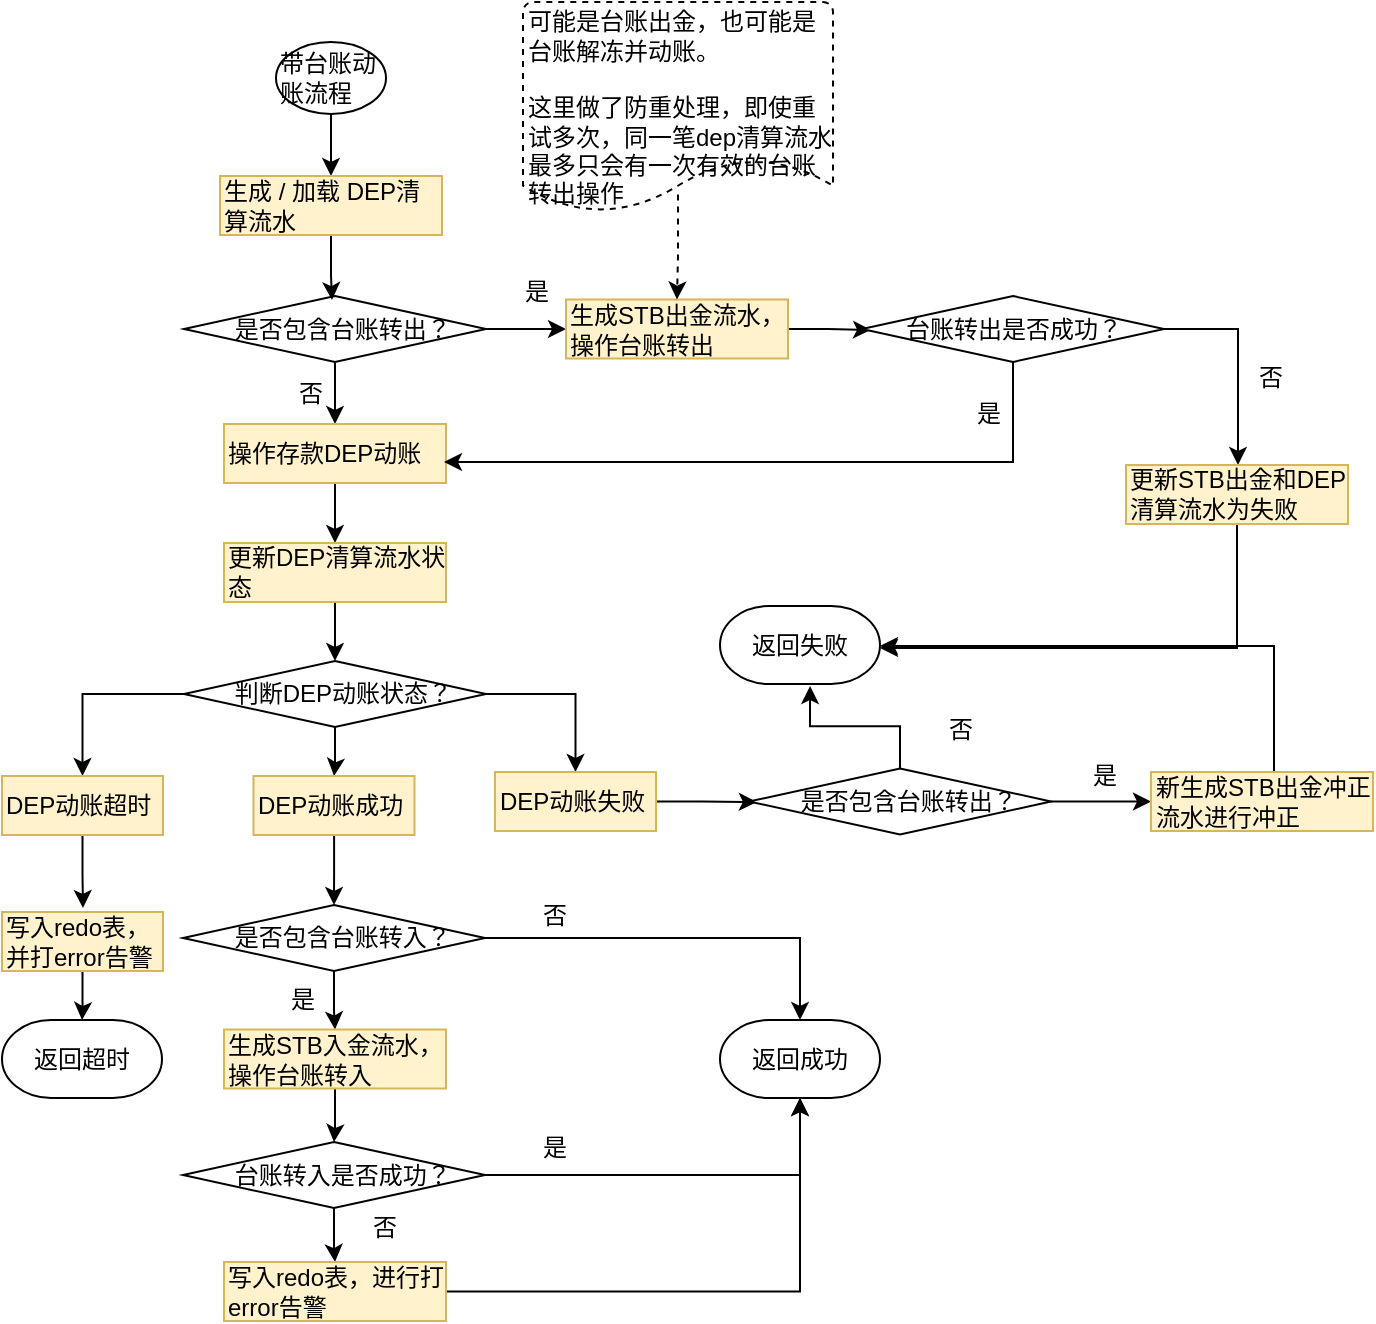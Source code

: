 <mxfile version="12.8.5" type="github">
  <diagram id="1T4nzOH6UP3EUPKIFWNZ" name="第 1 页">
    <mxGraphModel dx="-787" dy="2816" grid="1" gridSize="10" guides="1" tooltips="1" connect="1" arrows="1" fold="1" page="1" pageScale="1" pageWidth="827" pageHeight="1169" math="0" shadow="0">
      <root>
        <mxCell id="0" />
        <mxCell id="1" parent="0" />
        <mxCell id="VHBSoIoD1mVzgu3tyVx4-1" style="edgeStyle=orthogonalEdgeStyle;rounded=0;orthogonalLoop=1;jettySize=auto;html=1;" edge="1" parent="1" source="VHBSoIoD1mVzgu3tyVx4-2" target="VHBSoIoD1mVzgu3tyVx4-16">
          <mxGeometry relative="1" as="geometry" />
        </mxCell>
        <mxCell id="VHBSoIoD1mVzgu3tyVx4-2" value="带台账动账流程" style="ellipse;whiteSpace=wrap;html=1;fillColor=#ffffff;fontColor=#000000;align=left;" vertex="1" parent="1">
          <mxGeometry x="1862" y="-2180" width="55" height="36" as="geometry" />
        </mxCell>
        <mxCell id="VHBSoIoD1mVzgu3tyVx4-3" style="edgeStyle=orthogonalEdgeStyle;rounded=0;orthogonalLoop=1;jettySize=auto;html=1;" edge="1" parent="1" source="VHBSoIoD1mVzgu3tyVx4-5" target="VHBSoIoD1mVzgu3tyVx4-7">
          <mxGeometry relative="1" as="geometry" />
        </mxCell>
        <mxCell id="VHBSoIoD1mVzgu3tyVx4-4" style="edgeStyle=orthogonalEdgeStyle;rounded=0;orthogonalLoop=1;jettySize=auto;html=1;" edge="1" parent="1" source="VHBSoIoD1mVzgu3tyVx4-5" target="VHBSoIoD1mVzgu3tyVx4-9">
          <mxGeometry relative="1" as="geometry" />
        </mxCell>
        <mxCell id="VHBSoIoD1mVzgu3tyVx4-5" value="&amp;nbsp;&amp;nbsp;&amp;nbsp;&amp;nbsp;&amp;nbsp;&amp;nbsp; 是否包含台账转出？" style="rhombus;whiteSpace=wrap;html=1;fillColor=#ffffff;fontColor=#000000;align=left;" vertex="1" parent="1">
          <mxGeometry x="1816" y="-2053" width="151" height="33" as="geometry" />
        </mxCell>
        <mxCell id="VHBSoIoD1mVzgu3tyVx4-6" style="edgeStyle=orthogonalEdgeStyle;rounded=0;orthogonalLoop=1;jettySize=auto;html=1;entryX=0.03;entryY=0.515;entryDx=0;entryDy=0;entryPerimeter=0;" edge="1" parent="1" source="VHBSoIoD1mVzgu3tyVx4-7" target="VHBSoIoD1mVzgu3tyVx4-14">
          <mxGeometry relative="1" as="geometry" />
        </mxCell>
        <mxCell id="VHBSoIoD1mVzgu3tyVx4-7" value="生成STB出金流水，操作台账转出" style="rounded=0;whiteSpace=wrap;html=1;fillColor=#fff2cc;align=left;strokeColor=#d6b656;" vertex="1" parent="1">
          <mxGeometry x="2007" y="-2051.25" width="111" height="29.5" as="geometry" />
        </mxCell>
        <mxCell id="VHBSoIoD1mVzgu3tyVx4-8" style="edgeStyle=orthogonalEdgeStyle;rounded=0;orthogonalLoop=1;jettySize=auto;html=1;" edge="1" parent="1" source="VHBSoIoD1mVzgu3tyVx4-9" target="VHBSoIoD1mVzgu3tyVx4-25">
          <mxGeometry relative="1" as="geometry" />
        </mxCell>
        <mxCell id="VHBSoIoD1mVzgu3tyVx4-9" value="操作存款DEP动账" style="rounded=0;whiteSpace=wrap;html=1;fillColor=#fff2cc;align=left;strokeColor=#d6b656;" vertex="1" parent="1">
          <mxGeometry x="1836" y="-1989" width="111" height="29.5" as="geometry" />
        </mxCell>
        <mxCell id="VHBSoIoD1mVzgu3tyVx4-10" value="是" style="text;html=1;align=center;verticalAlign=middle;resizable=0;points=[];autosize=1;" vertex="1" parent="1">
          <mxGeometry x="1981" y="-2064" width="22" height="18" as="geometry" />
        </mxCell>
        <mxCell id="VHBSoIoD1mVzgu3tyVx4-11" value="否" style="text;html=1;align=center;verticalAlign=middle;resizable=0;points=[];autosize=1;" vertex="1" parent="1">
          <mxGeometry x="1868" y="-2013" width="22" height="18" as="geometry" />
        </mxCell>
        <mxCell id="VHBSoIoD1mVzgu3tyVx4-12" style="edgeStyle=orthogonalEdgeStyle;rounded=0;orthogonalLoop=1;jettySize=auto;html=1;entryX=0.991;entryY=0.644;entryDx=0;entryDy=0;entryPerimeter=0;" edge="1" parent="1" source="VHBSoIoD1mVzgu3tyVx4-14" target="VHBSoIoD1mVzgu3tyVx4-9">
          <mxGeometry relative="1" as="geometry">
            <Array as="points">
              <mxPoint x="2231" y="-1970" />
            </Array>
          </mxGeometry>
        </mxCell>
        <mxCell id="VHBSoIoD1mVzgu3tyVx4-13" style="edgeStyle=orthogonalEdgeStyle;rounded=0;orthogonalLoop=1;jettySize=auto;html=1;" edge="1" parent="1" source="VHBSoIoD1mVzgu3tyVx4-14" target="VHBSoIoD1mVzgu3tyVx4-22">
          <mxGeometry relative="1" as="geometry">
            <Array as="points">
              <mxPoint x="2343" y="-2036" />
            </Array>
          </mxGeometry>
        </mxCell>
        <mxCell id="VHBSoIoD1mVzgu3tyVx4-14" value="&amp;nbsp;&amp;nbsp;&amp;nbsp;&amp;nbsp;&amp;nbsp; 台账转出是否成功？" style="rhombus;whiteSpace=wrap;html=1;fillColor=#ffffff;fontColor=#000000;align=left;" vertex="1" parent="1">
          <mxGeometry x="2155" y="-2053" width="151" height="33" as="geometry" />
        </mxCell>
        <mxCell id="VHBSoIoD1mVzgu3tyVx4-15" style="edgeStyle=orthogonalEdgeStyle;rounded=0;orthogonalLoop=1;jettySize=auto;html=1;entryX=0.49;entryY=0.061;entryDx=0;entryDy=0;entryPerimeter=0;" edge="1" parent="1" source="VHBSoIoD1mVzgu3tyVx4-16" target="VHBSoIoD1mVzgu3tyVx4-5">
          <mxGeometry relative="1" as="geometry" />
        </mxCell>
        <mxCell id="VHBSoIoD1mVzgu3tyVx4-16" value="生成 / 加载 DEP清算流水" style="rounded=0;whiteSpace=wrap;html=1;fillColor=#fff2cc;align=left;strokeColor=#d6b656;" vertex="1" parent="1">
          <mxGeometry x="1834" y="-2113" width="111" height="29.5" as="geometry" />
        </mxCell>
        <mxCell id="VHBSoIoD1mVzgu3tyVx4-17" style="edgeStyle=orthogonalEdgeStyle;rounded=0;orthogonalLoop=1;jettySize=auto;html=1;dashed=1;exitX=0.5;exitY=0.917;exitDx=0;exitDy=0;exitPerimeter=0;" edge="1" parent="1" source="VHBSoIoD1mVzgu3tyVx4-18" target="VHBSoIoD1mVzgu3tyVx4-7">
          <mxGeometry relative="1" as="geometry">
            <mxPoint x="2069.3" y="-2097.5" as="sourcePoint" />
          </mxGeometry>
        </mxCell>
        <mxCell id="VHBSoIoD1mVzgu3tyVx4-18" value="可能是台账出金，也可能是台账解冻并动账。&lt;br&gt;&lt;div&gt;&lt;br&gt;&lt;/div&gt;&lt;div&gt;这里做了防重处理，即使重试多次，同一笔dep清算流水最多只会有一次有效的台账转出操作&lt;/div&gt;" style="strokeWidth=1;html=1;shape=mxgraph.flowchart.document2;whiteSpace=wrap;size=0.25;dashed=1;align=left;" vertex="1" parent="1">
          <mxGeometry x="1985.5" y="-2200" width="155" height="105" as="geometry" />
        </mxCell>
        <mxCell id="VHBSoIoD1mVzgu3tyVx4-19" value="是" style="text;html=1;align=center;verticalAlign=middle;resizable=0;points=[];autosize=1;" vertex="1" parent="1">
          <mxGeometry x="2207" y="-2003" width="22" height="18" as="geometry" />
        </mxCell>
        <mxCell id="VHBSoIoD1mVzgu3tyVx4-20" value="返回失败" style="strokeWidth=1;html=1;shape=mxgraph.flowchart.terminator;whiteSpace=wrap;" vertex="1" parent="1">
          <mxGeometry x="2084" y="-1898" width="80" height="39" as="geometry" />
        </mxCell>
        <mxCell id="VHBSoIoD1mVzgu3tyVx4-21" style="edgeStyle=orthogonalEdgeStyle;rounded=0;orthogonalLoop=1;jettySize=auto;html=1;entryX=1;entryY=0.538;entryDx=0;entryDy=0;entryPerimeter=0;" edge="1" parent="1" source="VHBSoIoD1mVzgu3tyVx4-22" target="VHBSoIoD1mVzgu3tyVx4-20">
          <mxGeometry relative="1" as="geometry">
            <Array as="points">
              <mxPoint x="2343" y="-1877" />
            </Array>
          </mxGeometry>
        </mxCell>
        <mxCell id="VHBSoIoD1mVzgu3tyVx4-22" value="更新STB出金和DEP清算流水为失败" style="rounded=0;whiteSpace=wrap;html=1;fillColor=#fff2cc;align=left;strokeColor=#d6b656;" vertex="1" parent="1">
          <mxGeometry x="2287" y="-1968.5" width="111" height="29.5" as="geometry" />
        </mxCell>
        <mxCell id="VHBSoIoD1mVzgu3tyVx4-23" value="否" style="text;html=1;align=center;verticalAlign=middle;resizable=0;points=[];autosize=1;" vertex="1" parent="1">
          <mxGeometry x="2348" y="-2021" width="22" height="18" as="geometry" />
        </mxCell>
        <mxCell id="VHBSoIoD1mVzgu3tyVx4-24" style="edgeStyle=orthogonalEdgeStyle;rounded=0;orthogonalLoop=1;jettySize=auto;html=1;" edge="1" parent="1" source="VHBSoIoD1mVzgu3tyVx4-25" target="VHBSoIoD1mVzgu3tyVx4-29">
          <mxGeometry relative="1" as="geometry" />
        </mxCell>
        <mxCell id="VHBSoIoD1mVzgu3tyVx4-25" value="&lt;div&gt;更新DEP清算流水状态&lt;/div&gt;" style="rounded=0;whiteSpace=wrap;html=1;fillColor=#fff2cc;align=left;strokeColor=#d6b656;" vertex="1" parent="1">
          <mxGeometry x="1836" y="-1929.5" width="111" height="29.5" as="geometry" />
        </mxCell>
        <mxCell id="VHBSoIoD1mVzgu3tyVx4-26" style="edgeStyle=orthogonalEdgeStyle;rounded=0;orthogonalLoop=1;jettySize=auto;html=1;" edge="1" parent="1" source="VHBSoIoD1mVzgu3tyVx4-29" target="VHBSoIoD1mVzgu3tyVx4-31">
          <mxGeometry relative="1" as="geometry" />
        </mxCell>
        <mxCell id="VHBSoIoD1mVzgu3tyVx4-27" style="edgeStyle=orthogonalEdgeStyle;rounded=0;orthogonalLoop=1;jettySize=auto;html=1;" edge="1" parent="1" source="VHBSoIoD1mVzgu3tyVx4-29" target="VHBSoIoD1mVzgu3tyVx4-33">
          <mxGeometry relative="1" as="geometry" />
        </mxCell>
        <mxCell id="VHBSoIoD1mVzgu3tyVx4-28" style="edgeStyle=orthogonalEdgeStyle;rounded=0;orthogonalLoop=1;jettySize=auto;html=1;" edge="1" parent="1" source="VHBSoIoD1mVzgu3tyVx4-29" target="VHBSoIoD1mVzgu3tyVx4-35">
          <mxGeometry relative="1" as="geometry" />
        </mxCell>
        <mxCell id="VHBSoIoD1mVzgu3tyVx4-29" value="&amp;nbsp;&amp;nbsp;&amp;nbsp;&amp;nbsp;&amp;nbsp;&amp;nbsp; 判断DEP动账状态？" style="rhombus;whiteSpace=wrap;html=1;fillColor=#ffffff;fontColor=#000000;align=left;" vertex="1" parent="1">
          <mxGeometry x="1816" y="-1870.5" width="151" height="33" as="geometry" />
        </mxCell>
        <mxCell id="VHBSoIoD1mVzgu3tyVx4-30" style="edgeStyle=orthogonalEdgeStyle;rounded=0;orthogonalLoop=1;jettySize=auto;html=1;entryX=0.503;entryY=-0.068;entryDx=0;entryDy=0;entryPerimeter=0;" edge="1" parent="1" source="VHBSoIoD1mVzgu3tyVx4-31" target="VHBSoIoD1mVzgu3tyVx4-44">
          <mxGeometry relative="1" as="geometry" />
        </mxCell>
        <mxCell id="VHBSoIoD1mVzgu3tyVx4-31" value="&lt;div&gt;DEP动账超时&lt;/div&gt;" style="rounded=0;whiteSpace=wrap;html=1;fillColor=#fff2cc;align=left;strokeColor=#d6b656;" vertex="1" parent="1">
          <mxGeometry x="1725" y="-1813" width="80.5" height="29.5" as="geometry" />
        </mxCell>
        <mxCell id="VHBSoIoD1mVzgu3tyVx4-32" style="edgeStyle=orthogonalEdgeStyle;rounded=0;orthogonalLoop=1;jettySize=auto;html=1;" edge="1" parent="1" source="VHBSoIoD1mVzgu3tyVx4-33" target="VHBSoIoD1mVzgu3tyVx4-46">
          <mxGeometry relative="1" as="geometry" />
        </mxCell>
        <mxCell id="VHBSoIoD1mVzgu3tyVx4-33" value="&lt;div&gt;DEP动账成功&lt;/div&gt;" style="rounded=0;whiteSpace=wrap;html=1;fillColor=#fff2cc;align=left;strokeColor=#d6b656;" vertex="1" parent="1">
          <mxGeometry x="1850.75" y="-1813" width="80.5" height="29.5" as="geometry" />
        </mxCell>
        <mxCell id="VHBSoIoD1mVzgu3tyVx4-34" style="edgeStyle=orthogonalEdgeStyle;rounded=0;orthogonalLoop=1;jettySize=auto;html=1;entryX=0.026;entryY=0.508;entryDx=0;entryDy=0;entryPerimeter=0;" edge="1" parent="1" source="VHBSoIoD1mVzgu3tyVx4-35" target="VHBSoIoD1mVzgu3tyVx4-38">
          <mxGeometry relative="1" as="geometry" />
        </mxCell>
        <mxCell id="VHBSoIoD1mVzgu3tyVx4-35" value="&lt;div&gt;DEP动账失败&lt;/div&gt;" style="rounded=0;whiteSpace=wrap;html=1;fillColor=#fff2cc;align=left;strokeColor=#d6b656;" vertex="1" parent="1">
          <mxGeometry x="1971.5" y="-1815" width="80.5" height="29.5" as="geometry" />
        </mxCell>
        <mxCell id="VHBSoIoD1mVzgu3tyVx4-36" style="edgeStyle=orthogonalEdgeStyle;rounded=0;orthogonalLoop=1;jettySize=auto;html=1;entryX=0.563;entryY=1.026;entryDx=0;entryDy=0;entryPerimeter=0;" edge="1" parent="1" source="VHBSoIoD1mVzgu3tyVx4-38" target="VHBSoIoD1mVzgu3tyVx4-20">
          <mxGeometry relative="1" as="geometry" />
        </mxCell>
        <mxCell id="VHBSoIoD1mVzgu3tyVx4-37" style="edgeStyle=orthogonalEdgeStyle;rounded=0;orthogonalLoop=1;jettySize=auto;html=1;" edge="1" parent="1" source="VHBSoIoD1mVzgu3tyVx4-38" target="VHBSoIoD1mVzgu3tyVx4-41">
          <mxGeometry relative="1" as="geometry" />
        </mxCell>
        <mxCell id="VHBSoIoD1mVzgu3tyVx4-38" value="&amp;nbsp;&amp;nbsp;&amp;nbsp;&amp;nbsp;&amp;nbsp;&amp;nbsp; 是否包含台账转出？" style="rhombus;whiteSpace=wrap;html=1;fillColor=#ffffff;fontColor=#000000;align=left;" vertex="1" parent="1">
          <mxGeometry x="2098.5" y="-1816.75" width="151" height="33" as="geometry" />
        </mxCell>
        <mxCell id="VHBSoIoD1mVzgu3tyVx4-39" value="否" style="text;html=1;align=center;verticalAlign=middle;resizable=0;points=[];autosize=1;" vertex="1" parent="1">
          <mxGeometry x="2192.5" y="-1845" width="22" height="18" as="geometry" />
        </mxCell>
        <mxCell id="VHBSoIoD1mVzgu3tyVx4-40" style="edgeStyle=orthogonalEdgeStyle;rounded=0;orthogonalLoop=1;jettySize=auto;html=1;" edge="1" parent="1" source="VHBSoIoD1mVzgu3tyVx4-41" target="VHBSoIoD1mVzgu3tyVx4-20">
          <mxGeometry relative="1" as="geometry">
            <Array as="points">
              <mxPoint x="2361" y="-1878" />
            </Array>
          </mxGeometry>
        </mxCell>
        <mxCell id="VHBSoIoD1mVzgu3tyVx4-41" value="新生成STB出金冲正流水进行冲正" style="rounded=0;whiteSpace=wrap;html=1;fillColor=#fff2cc;align=left;strokeColor=#d6b656;" vertex="1" parent="1">
          <mxGeometry x="2299.5" y="-1815" width="111" height="29.5" as="geometry" />
        </mxCell>
        <mxCell id="VHBSoIoD1mVzgu3tyVx4-42" value="是" style="text;html=1;align=center;verticalAlign=middle;resizable=0;points=[];autosize=1;" vertex="1" parent="1">
          <mxGeometry x="2264.5" y="-1822" width="22" height="18" as="geometry" />
        </mxCell>
        <mxCell id="VHBSoIoD1mVzgu3tyVx4-43" style="edgeStyle=orthogonalEdgeStyle;rounded=0;orthogonalLoop=1;jettySize=auto;html=1;" edge="1" parent="1" source="VHBSoIoD1mVzgu3tyVx4-44" target="VHBSoIoD1mVzgu3tyVx4-45">
          <mxGeometry relative="1" as="geometry" />
        </mxCell>
        <mxCell id="VHBSoIoD1mVzgu3tyVx4-44" value="写入redo表，并打error告警" style="rounded=0;whiteSpace=wrap;html=1;fillColor=#fff2cc;align=left;strokeColor=#d6b656;" vertex="1" parent="1">
          <mxGeometry x="1725" y="-1745" width="80.5" height="29.5" as="geometry" />
        </mxCell>
        <mxCell id="VHBSoIoD1mVzgu3tyVx4-45" value="返回超时" style="strokeWidth=1;html=1;shape=mxgraph.flowchart.terminator;whiteSpace=wrap;" vertex="1" parent="1">
          <mxGeometry x="1725" y="-1691" width="80" height="39" as="geometry" />
        </mxCell>
        <mxCell id="VHBSoIoD1mVzgu3tyVx4-48" style="edgeStyle=orthogonalEdgeStyle;rounded=0;orthogonalLoop=1;jettySize=auto;html=1;" edge="1" parent="1" source="VHBSoIoD1mVzgu3tyVx4-46" target="VHBSoIoD1mVzgu3tyVx4-47">
          <mxGeometry relative="1" as="geometry" />
        </mxCell>
        <mxCell id="VHBSoIoD1mVzgu3tyVx4-51" style="edgeStyle=orthogonalEdgeStyle;rounded=0;orthogonalLoop=1;jettySize=auto;html=1;" edge="1" parent="1" source="VHBSoIoD1mVzgu3tyVx4-46" target="VHBSoIoD1mVzgu3tyVx4-50">
          <mxGeometry relative="1" as="geometry" />
        </mxCell>
        <mxCell id="VHBSoIoD1mVzgu3tyVx4-46" value="&amp;nbsp;&amp;nbsp;&amp;nbsp;&amp;nbsp;&amp;nbsp;&amp;nbsp; 是否包含台账转入？" style="rhombus;whiteSpace=wrap;html=1;fillColor=#ffffff;fontColor=#000000;align=left;" vertex="1" parent="1">
          <mxGeometry x="1815.5" y="-1748.5" width="151" height="33" as="geometry" />
        </mxCell>
        <mxCell id="VHBSoIoD1mVzgu3tyVx4-54" style="edgeStyle=orthogonalEdgeStyle;rounded=0;orthogonalLoop=1;jettySize=auto;html=1;entryX=0.5;entryY=0;entryDx=0;entryDy=0;" edge="1" parent="1" source="VHBSoIoD1mVzgu3tyVx4-47" target="VHBSoIoD1mVzgu3tyVx4-53">
          <mxGeometry relative="1" as="geometry" />
        </mxCell>
        <mxCell id="VHBSoIoD1mVzgu3tyVx4-47" value="生成STB入金流水，操作台账转入" style="rounded=0;whiteSpace=wrap;html=1;fillColor=#fff2cc;align=left;strokeColor=#d6b656;" vertex="1" parent="1">
          <mxGeometry x="1836" y="-1686.25" width="111" height="29.5" as="geometry" />
        </mxCell>
        <mxCell id="VHBSoIoD1mVzgu3tyVx4-49" value="是" style="text;html=1;align=center;verticalAlign=middle;resizable=0;points=[];autosize=1;" vertex="1" parent="1">
          <mxGeometry x="1860" y="-1711" width="30" height="20" as="geometry" />
        </mxCell>
        <mxCell id="VHBSoIoD1mVzgu3tyVx4-50" value="&lt;div&gt;返回成功&lt;/div&gt;" style="strokeWidth=1;html=1;shape=mxgraph.flowchart.terminator;whiteSpace=wrap;" vertex="1" parent="1">
          <mxGeometry x="2084" y="-1691" width="80" height="39" as="geometry" />
        </mxCell>
        <mxCell id="VHBSoIoD1mVzgu3tyVx4-52" value="否" style="text;html=1;align=center;verticalAlign=middle;resizable=0;points=[];autosize=1;" vertex="1" parent="1">
          <mxGeometry x="1985.5" y="-1753" width="30" height="20" as="geometry" />
        </mxCell>
        <mxCell id="VHBSoIoD1mVzgu3tyVx4-55" style="edgeStyle=orthogonalEdgeStyle;rounded=0;orthogonalLoop=1;jettySize=auto;html=1;entryX=0.5;entryY=1;entryDx=0;entryDy=0;entryPerimeter=0;" edge="1" parent="1" source="VHBSoIoD1mVzgu3tyVx4-53" target="VHBSoIoD1mVzgu3tyVx4-50">
          <mxGeometry relative="1" as="geometry" />
        </mxCell>
        <mxCell id="VHBSoIoD1mVzgu3tyVx4-58" style="edgeStyle=orthogonalEdgeStyle;rounded=0;orthogonalLoop=1;jettySize=auto;html=1;entryX=0.5;entryY=0;entryDx=0;entryDy=0;" edge="1" parent="1" source="VHBSoIoD1mVzgu3tyVx4-53" target="VHBSoIoD1mVzgu3tyVx4-57">
          <mxGeometry relative="1" as="geometry" />
        </mxCell>
        <mxCell id="VHBSoIoD1mVzgu3tyVx4-53" value="&amp;nbsp;&amp;nbsp;&amp;nbsp;&amp;nbsp;&amp;nbsp;&amp;nbsp; 台账转入是否成功？" style="rhombus;whiteSpace=wrap;html=1;fillColor=#ffffff;fontColor=#000000;align=left;" vertex="1" parent="1">
          <mxGeometry x="1815.5" y="-1630" width="151" height="33" as="geometry" />
        </mxCell>
        <mxCell id="VHBSoIoD1mVzgu3tyVx4-56" value="是" style="text;html=1;align=center;verticalAlign=middle;resizable=0;points=[];autosize=1;" vertex="1" parent="1">
          <mxGeometry x="1985.5" y="-1637" width="30" height="20" as="geometry" />
        </mxCell>
        <mxCell id="VHBSoIoD1mVzgu3tyVx4-59" style="edgeStyle=orthogonalEdgeStyle;rounded=0;orthogonalLoop=1;jettySize=auto;html=1;entryX=0.5;entryY=1;entryDx=0;entryDy=0;entryPerimeter=0;" edge="1" parent="1" source="VHBSoIoD1mVzgu3tyVx4-57" target="VHBSoIoD1mVzgu3tyVx4-50">
          <mxGeometry relative="1" as="geometry" />
        </mxCell>
        <mxCell id="VHBSoIoD1mVzgu3tyVx4-57" value="写入redo表，进行打error告警" style="rounded=0;whiteSpace=wrap;html=1;fillColor=#fff2cc;align=left;strokeColor=#d6b656;" vertex="1" parent="1">
          <mxGeometry x="1836" y="-1570" width="111" height="29.5" as="geometry" />
        </mxCell>
        <mxCell id="VHBSoIoD1mVzgu3tyVx4-60" value="否" style="text;html=1;align=center;verticalAlign=middle;resizable=0;points=[];autosize=1;" vertex="1" parent="1">
          <mxGeometry x="1901.25" y="-1597" width="30" height="20" as="geometry" />
        </mxCell>
      </root>
    </mxGraphModel>
  </diagram>
</mxfile>
